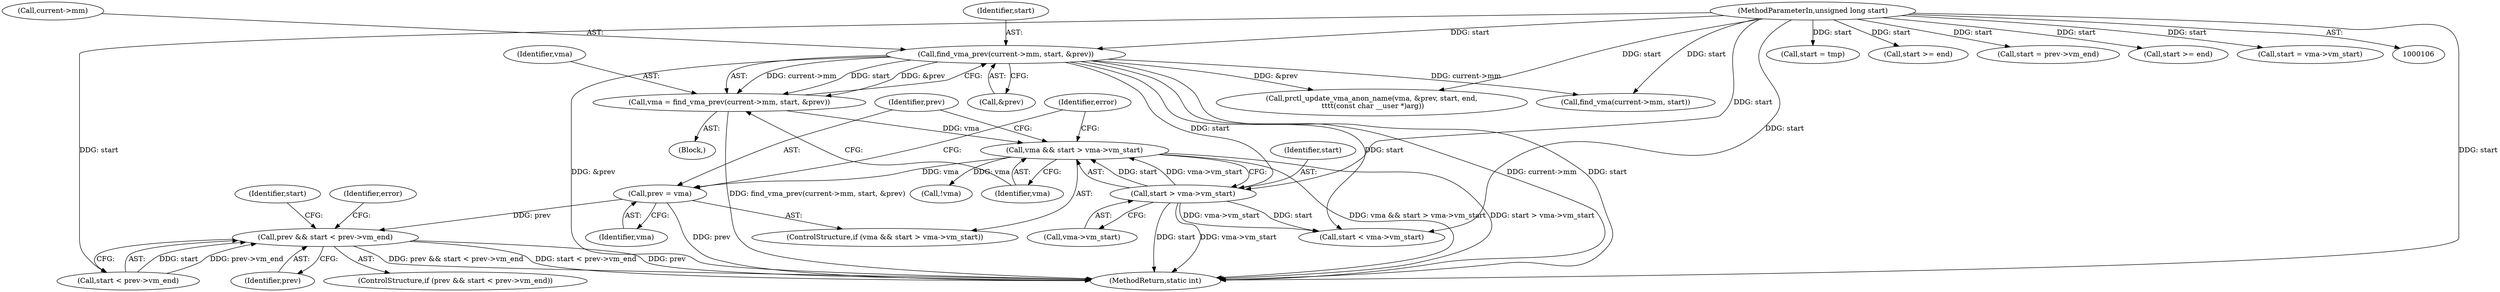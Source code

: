digraph "0_Android_69bfe2d957d903521d32324190c2754cb073be15@pointer" {
"1000140" [label="(Call,prev = vma)"];
"1000133" [label="(Call,vma && start > vma->vm_start)"];
"1000123" [label="(Call,vma = find_vma_prev(current->mm, start, &prev))"];
"1000125" [label="(Call,find_vma_prev(current->mm, start, &prev))"];
"1000107" [label="(MethodParameterIn,unsigned long start)"];
"1000135" [label="(Call,start > vma->vm_start)"];
"1000207" [label="(Call,prev && start < prev->vm_end)"];
"1000141" [label="(Identifier,prev)"];
"1000215" [label="(Identifier,start)"];
"1000203" [label="(Call,start = tmp)"];
"1000208" [label="(Identifier,prev)"];
"1000124" [label="(Identifier,vma)"];
"1000137" [label="(Call,vma->vm_start)"];
"1000136" [label="(Identifier,start)"];
"1000123" [label="(Call,vma = find_vma_prev(current->mm, start, &prev))"];
"1000133" [label="(Call,vma && start > vma->vm_start)"];
"1000126" [label="(Call,current->mm)"];
"1000207" [label="(Call,prev && start < prev->vm_end)"];
"1000130" [label="(Call,&prev)"];
"1000132" [label="(ControlStructure,if (vma && start > vma->vm_start))"];
"1000142" [label="(Identifier,vma)"];
"1000190" [label="(Call,prctl_update_vma_anon_name(vma, &prev, start, end,\n \t\t\t\t(const char __user *)arg))"];
"1000150" [label="(Call,!vma)"];
"1000129" [label="(Identifier,start)"];
"1000125" [label="(Call,find_vma_prev(current->mm, start, &prev))"];
"1000146" [label="(Identifier,error)"];
"1000171" [label="(Call,start >= end)"];
"1000107" [label="(MethodParameterIn,unsigned long start)"];
"1000214" [label="(Call,start = prev->vm_end)"];
"1000209" [label="(Call,start < prev->vm_end)"];
"1000223" [label="(Call,start >= end)"];
"1000220" [label="(Identifier,error)"];
"1000134" [label="(Identifier,vma)"];
"1000155" [label="(Call,start < vma->vm_start)"];
"1000238" [label="(Call,find_vma(current->mm, start))"];
"1000135" [label="(Call,start > vma->vm_start)"];
"1000165" [label="(Call,start = vma->vm_start)"];
"1000110" [label="(Block,)"];
"1000140" [label="(Call,prev = vma)"];
"1000243" [label="(MethodReturn,static int)"];
"1000206" [label="(ControlStructure,if (prev && start < prev->vm_end))"];
"1000140" -> "1000132"  [label="AST: "];
"1000140" -> "1000142"  [label="CFG: "];
"1000141" -> "1000140"  [label="AST: "];
"1000142" -> "1000140"  [label="AST: "];
"1000146" -> "1000140"  [label="CFG: "];
"1000140" -> "1000243"  [label="DDG: prev"];
"1000133" -> "1000140"  [label="DDG: vma"];
"1000140" -> "1000207"  [label="DDG: prev"];
"1000133" -> "1000132"  [label="AST: "];
"1000133" -> "1000134"  [label="CFG: "];
"1000133" -> "1000135"  [label="CFG: "];
"1000134" -> "1000133"  [label="AST: "];
"1000135" -> "1000133"  [label="AST: "];
"1000141" -> "1000133"  [label="CFG: "];
"1000146" -> "1000133"  [label="CFG: "];
"1000133" -> "1000243"  [label="DDG: vma && start > vma->vm_start"];
"1000133" -> "1000243"  [label="DDG: start > vma->vm_start"];
"1000123" -> "1000133"  [label="DDG: vma"];
"1000135" -> "1000133"  [label="DDG: start"];
"1000135" -> "1000133"  [label="DDG: vma->vm_start"];
"1000133" -> "1000150"  [label="DDG: vma"];
"1000123" -> "1000110"  [label="AST: "];
"1000123" -> "1000125"  [label="CFG: "];
"1000124" -> "1000123"  [label="AST: "];
"1000125" -> "1000123"  [label="AST: "];
"1000134" -> "1000123"  [label="CFG: "];
"1000123" -> "1000243"  [label="DDG: find_vma_prev(current->mm, start, &prev)"];
"1000125" -> "1000123"  [label="DDG: current->mm"];
"1000125" -> "1000123"  [label="DDG: start"];
"1000125" -> "1000123"  [label="DDG: &prev"];
"1000125" -> "1000130"  [label="CFG: "];
"1000126" -> "1000125"  [label="AST: "];
"1000129" -> "1000125"  [label="AST: "];
"1000130" -> "1000125"  [label="AST: "];
"1000125" -> "1000243"  [label="DDG: &prev"];
"1000125" -> "1000243"  [label="DDG: current->mm"];
"1000125" -> "1000243"  [label="DDG: start"];
"1000107" -> "1000125"  [label="DDG: start"];
"1000125" -> "1000135"  [label="DDG: start"];
"1000125" -> "1000155"  [label="DDG: start"];
"1000125" -> "1000190"  [label="DDG: &prev"];
"1000125" -> "1000238"  [label="DDG: current->mm"];
"1000107" -> "1000106"  [label="AST: "];
"1000107" -> "1000243"  [label="DDG: start"];
"1000107" -> "1000135"  [label="DDG: start"];
"1000107" -> "1000155"  [label="DDG: start"];
"1000107" -> "1000165"  [label="DDG: start"];
"1000107" -> "1000171"  [label="DDG: start"];
"1000107" -> "1000190"  [label="DDG: start"];
"1000107" -> "1000203"  [label="DDG: start"];
"1000107" -> "1000209"  [label="DDG: start"];
"1000107" -> "1000214"  [label="DDG: start"];
"1000107" -> "1000223"  [label="DDG: start"];
"1000107" -> "1000238"  [label="DDG: start"];
"1000135" -> "1000137"  [label="CFG: "];
"1000136" -> "1000135"  [label="AST: "];
"1000137" -> "1000135"  [label="AST: "];
"1000135" -> "1000243"  [label="DDG: start"];
"1000135" -> "1000243"  [label="DDG: vma->vm_start"];
"1000135" -> "1000155"  [label="DDG: start"];
"1000135" -> "1000155"  [label="DDG: vma->vm_start"];
"1000207" -> "1000206"  [label="AST: "];
"1000207" -> "1000208"  [label="CFG: "];
"1000207" -> "1000209"  [label="CFG: "];
"1000208" -> "1000207"  [label="AST: "];
"1000209" -> "1000207"  [label="AST: "];
"1000215" -> "1000207"  [label="CFG: "];
"1000220" -> "1000207"  [label="CFG: "];
"1000207" -> "1000243"  [label="DDG: prev && start < prev->vm_end"];
"1000207" -> "1000243"  [label="DDG: start < prev->vm_end"];
"1000207" -> "1000243"  [label="DDG: prev"];
"1000209" -> "1000207"  [label="DDG: start"];
"1000209" -> "1000207"  [label="DDG: prev->vm_end"];
}
